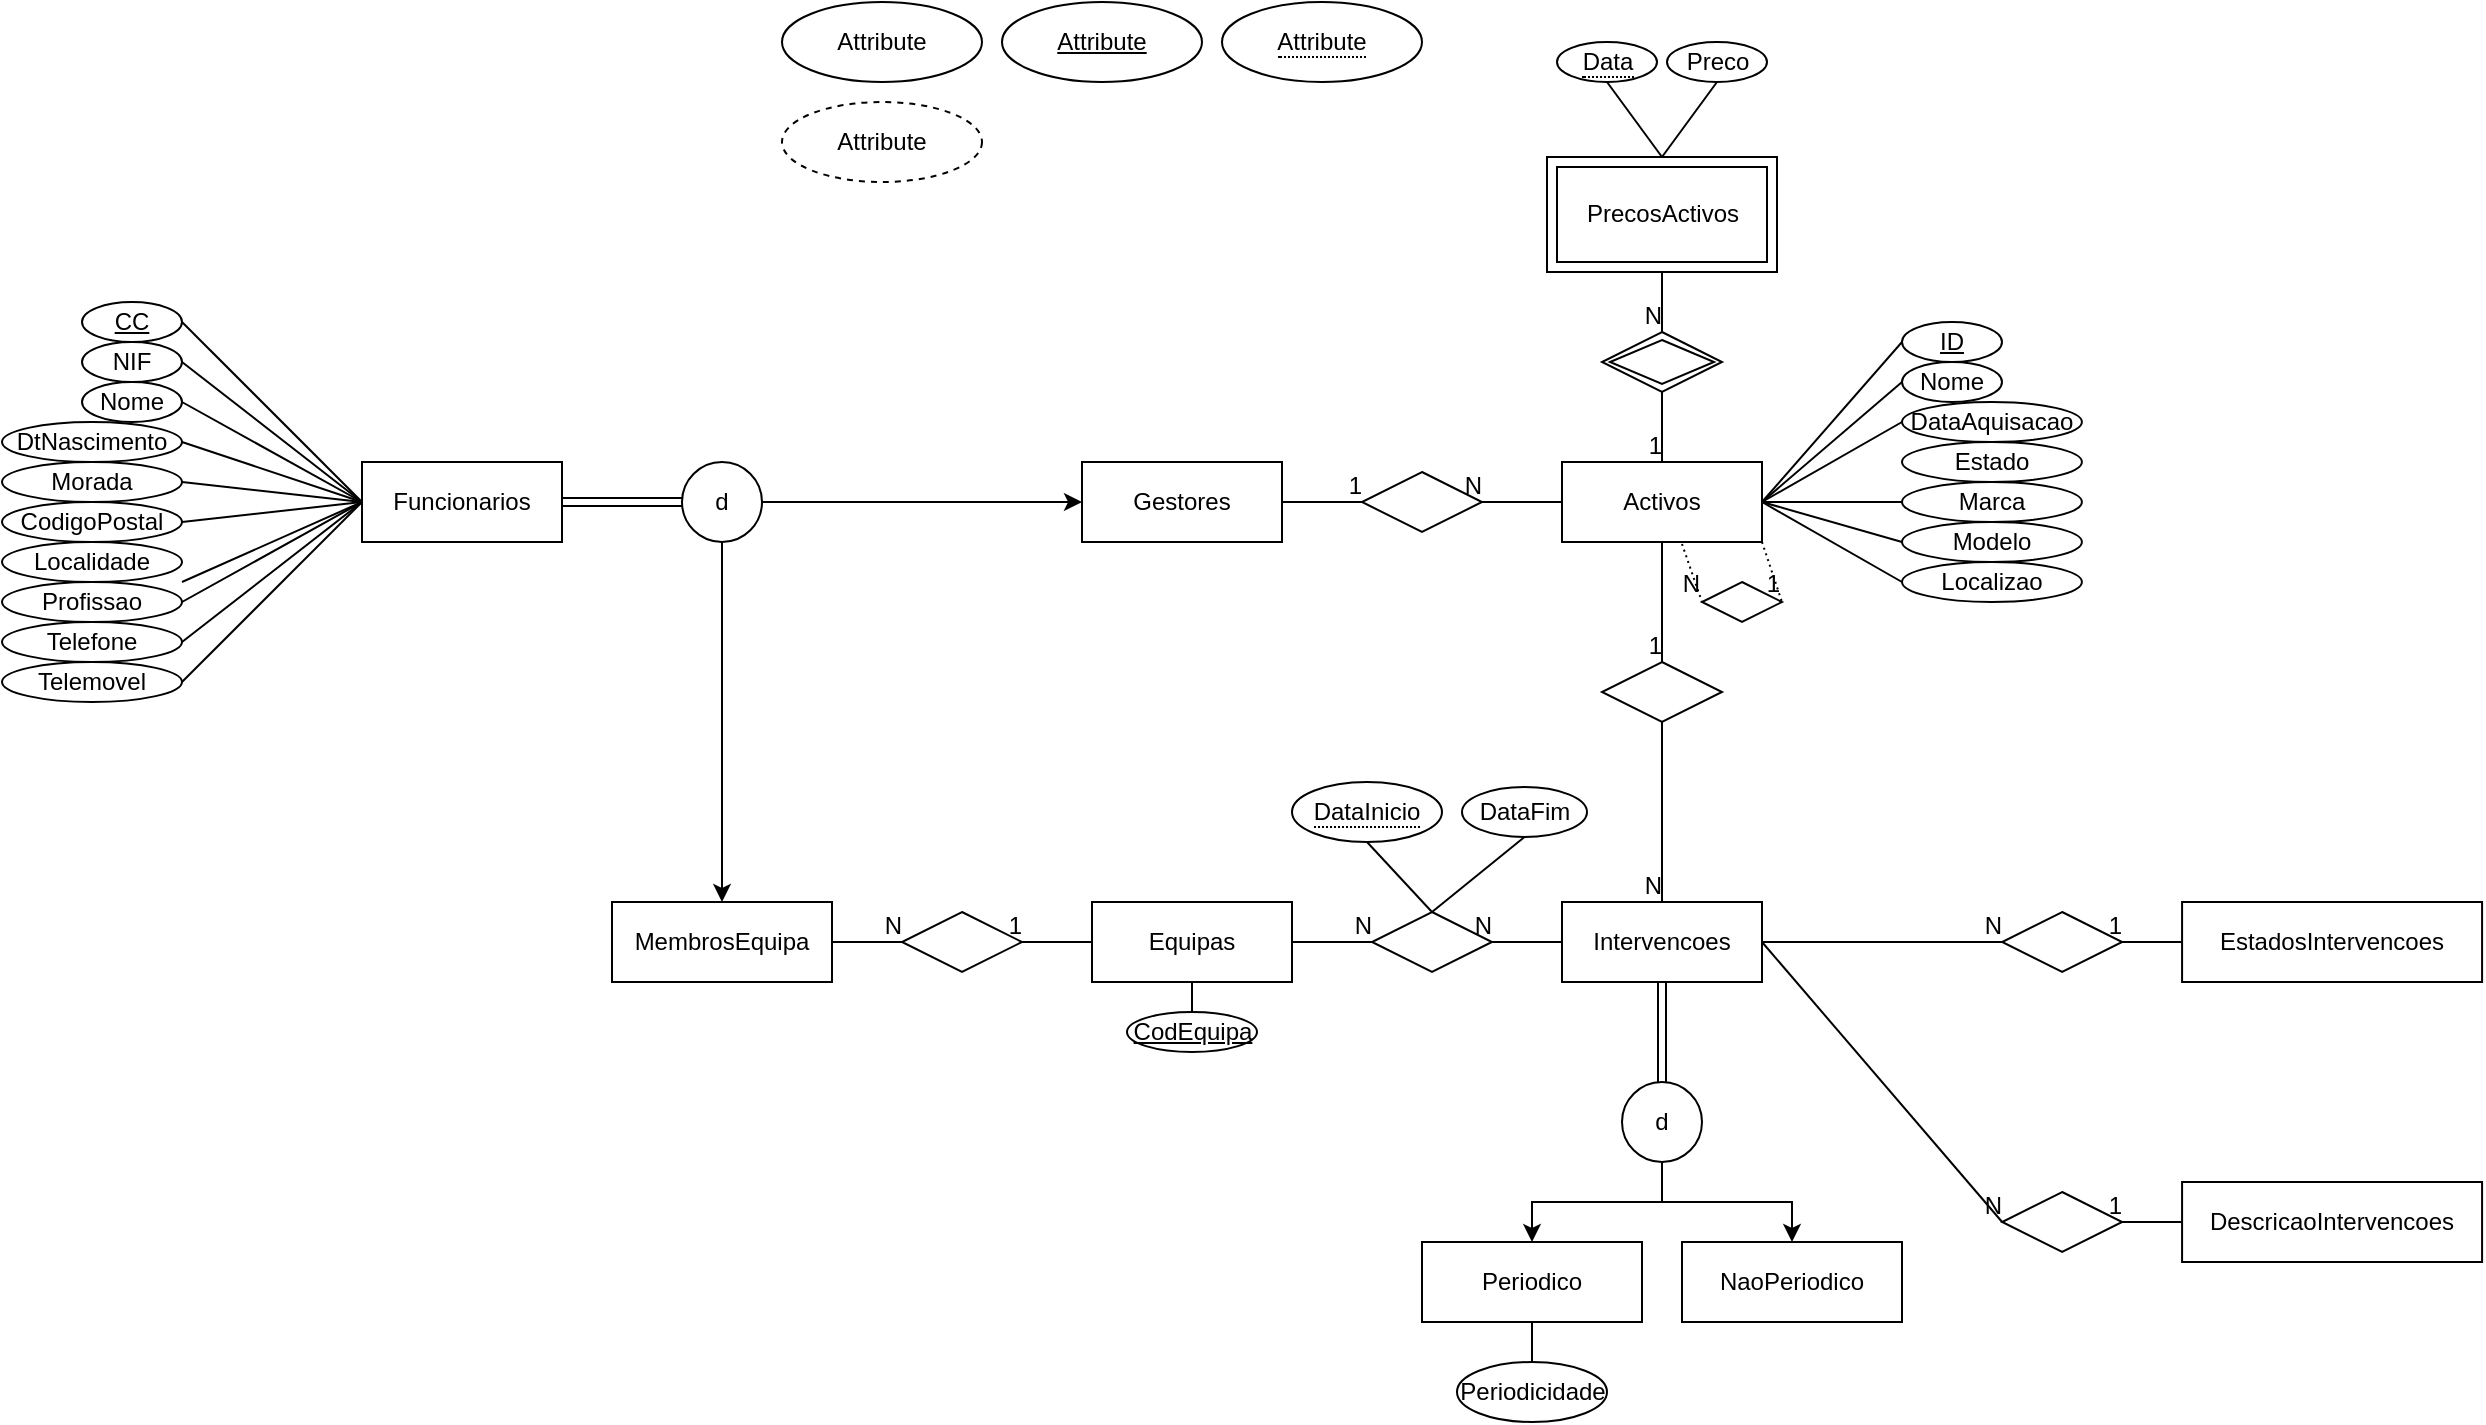 <mxfile version="14.8.0" type="device"><diagram id="-QuaU2I3eOpg4E4MXZqt" name="Page-1"><mxGraphModel dx="2568" dy="935" grid="1" gridSize="10" guides="1" tooltips="1" connect="1" arrows="1" fold="1" page="1" pageScale="1" pageWidth="850" pageHeight="1100" math="0" shadow="0"><root><mxCell id="0"/><mxCell id="1" parent="0"/><mxCell id="3rqoDeQiqfZfBrHeeUxg-1" value="PrecosActivos" style="shape=ext;margin=3;double=1;whiteSpace=wrap;html=1;align=center;" vertex="1" parent="1"><mxGeometry x="482.5" y="107.5" width="115" height="57.5" as="geometry"/></mxCell><mxCell id="3rqoDeQiqfZfBrHeeUxg-9" value="" style="shape=rhombus;double=1;perimeter=rhombusPerimeter;whiteSpace=wrap;html=1;align=center;" vertex="1" parent="1"><mxGeometry x="510" y="195" width="60" height="30" as="geometry"/></mxCell><mxCell id="3rqoDeQiqfZfBrHeeUxg-12" value="" style="endArrow=none;html=1;rounded=0;entryX=0.5;entryY=0;entryDx=0;entryDy=0;exitX=0.5;exitY=1;exitDx=0;exitDy=0;" edge="1" parent="1" source="3rqoDeQiqfZfBrHeeUxg-1" target="3rqoDeQiqfZfBrHeeUxg-9"><mxGeometry relative="1" as="geometry"><mxPoint x="400" y="180" as="sourcePoint"/><mxPoint x="490" y="180" as="targetPoint"/></mxGeometry></mxCell><mxCell id="3rqoDeQiqfZfBrHeeUxg-13" value="N" style="resizable=0;html=1;align=right;verticalAlign=bottom;" connectable="0" vertex="1" parent="3rqoDeQiqfZfBrHeeUxg-12"><mxGeometry x="1" relative="1" as="geometry"/></mxCell><mxCell id="3rqoDeQiqfZfBrHeeUxg-14" value="Activos" style="whiteSpace=wrap;html=1;align=center;" vertex="1" parent="1"><mxGeometry x="490" y="260.0" width="100" height="40" as="geometry"/></mxCell><mxCell id="3rqoDeQiqfZfBrHeeUxg-19" value="" style="endArrow=none;html=1;rounded=0;exitX=0.5;exitY=1;exitDx=0;exitDy=0;entryX=0.5;entryY=0;entryDx=0;entryDy=0;" edge="1" parent="1" source="3rqoDeQiqfZfBrHeeUxg-9" target="3rqoDeQiqfZfBrHeeUxg-14"><mxGeometry relative="1" as="geometry"><mxPoint x="830" y="180" as="sourcePoint"/><mxPoint x="580" y="220" as="targetPoint"/></mxGeometry></mxCell><mxCell id="3rqoDeQiqfZfBrHeeUxg-20" value="1" style="resizable=0;html=1;align=right;verticalAlign=bottom;" connectable="0" vertex="1" parent="3rqoDeQiqfZfBrHeeUxg-19"><mxGeometry x="1" relative="1" as="geometry"/></mxCell><mxCell id="3rqoDeQiqfZfBrHeeUxg-23" value="" style="endArrow=none;html=1;rounded=0;dashed=1;dashPattern=1 2;exitX=1;exitY=1;exitDx=0;exitDy=0;entryX=1;entryY=0.5;entryDx=0;entryDy=0;" edge="1" parent="1" source="3rqoDeQiqfZfBrHeeUxg-14" target="3rqoDeQiqfZfBrHeeUxg-29"><mxGeometry relative="1" as="geometry"><mxPoint x="260" y="30" as="sourcePoint"/><mxPoint x="265" y="40" as="targetPoint"/><Array as="points"/></mxGeometry></mxCell><mxCell id="3rqoDeQiqfZfBrHeeUxg-24" value="1" style="resizable=0;html=1;align=right;verticalAlign=bottom;" connectable="0" vertex="1" parent="3rqoDeQiqfZfBrHeeUxg-23"><mxGeometry x="1" relative="1" as="geometry"/></mxCell><mxCell id="3rqoDeQiqfZfBrHeeUxg-27" value="" style="endArrow=none;html=1;rounded=0;dashed=1;dashPattern=1 2;entryX=0;entryY=0.5;entryDx=0;entryDy=0;" edge="1" parent="1" target="3rqoDeQiqfZfBrHeeUxg-29"><mxGeometry relative="1" as="geometry"><mxPoint x="550" y="301" as="sourcePoint"/><mxPoint x="215" y="40" as="targetPoint"/><Array as="points"/></mxGeometry></mxCell><mxCell id="3rqoDeQiqfZfBrHeeUxg-28" value="N" style="resizable=0;html=1;align=right;verticalAlign=bottom;" connectable="0" vertex="1" parent="3rqoDeQiqfZfBrHeeUxg-27"><mxGeometry x="1" relative="1" as="geometry"/></mxCell><mxCell id="3rqoDeQiqfZfBrHeeUxg-29" value="" style="shape=rhombus;perimeter=rhombusPerimeter;whiteSpace=wrap;html=1;align=center;" vertex="1" parent="1"><mxGeometry x="560" y="320" width="40" height="20" as="geometry"/></mxCell><mxCell id="3rqoDeQiqfZfBrHeeUxg-35" value="Intervencoes" style="whiteSpace=wrap;html=1;align=center;" vertex="1" parent="1"><mxGeometry x="490" y="480" width="100" height="40" as="geometry"/></mxCell><mxCell id="3rqoDeQiqfZfBrHeeUxg-36" value="Funcionarios" style="whiteSpace=wrap;html=1;align=center;" vertex="1" parent="1"><mxGeometry x="-110" y="260" width="100" height="40" as="geometry"/></mxCell><mxCell id="3rqoDeQiqfZfBrHeeUxg-37" value="Gestores" style="whiteSpace=wrap;html=1;align=center;" vertex="1" parent="1"><mxGeometry x="250" y="260" width="100" height="40" as="geometry"/></mxCell><mxCell id="3rqoDeQiqfZfBrHeeUxg-38" value="MembrosEquipa" style="whiteSpace=wrap;html=1;align=center;" vertex="1" parent="1"><mxGeometry x="15" y="480.0" width="110" height="40" as="geometry"/></mxCell><mxCell id="3rqoDeQiqfZfBrHeeUxg-40" value="Equipas" style="whiteSpace=wrap;html=1;align=center;" vertex="1" parent="1"><mxGeometry x="255" y="480.0" width="100" height="40" as="geometry"/></mxCell><mxCell id="3rqoDeQiqfZfBrHeeUxg-41" value="EstadosIntervencoes" style="whiteSpace=wrap;html=1;align=center;" vertex="1" parent="1"><mxGeometry x="800.04" y="480.0" width="150" height="40" as="geometry"/></mxCell><mxCell id="3rqoDeQiqfZfBrHeeUxg-42" value="DescricaoIntervencoes" style="whiteSpace=wrap;html=1;align=center;" vertex="1" parent="1"><mxGeometry x="800.04" y="620.0" width="150" height="40" as="geometry"/></mxCell><mxCell id="3rqoDeQiqfZfBrHeeUxg-45" value="" style="shape=rhombus;perimeter=rhombusPerimeter;whiteSpace=wrap;html=1;align=center;" vertex="1" parent="1"><mxGeometry x="390" y="265.0" width="60" height="30" as="geometry"/></mxCell><mxCell id="3rqoDeQiqfZfBrHeeUxg-48" value="" style="shape=rhombus;perimeter=rhombusPerimeter;whiteSpace=wrap;html=1;align=center;" vertex="1" parent="1"><mxGeometry x="510" y="360" width="60" height="30" as="geometry"/></mxCell><mxCell id="3rqoDeQiqfZfBrHeeUxg-52" value="" style="endArrow=none;html=1;rounded=0;entryX=0.5;entryY=0;entryDx=0;entryDy=0;exitX=0.5;exitY=1;exitDx=0;exitDy=0;" edge="1" parent="1" source="3rqoDeQiqfZfBrHeeUxg-48" target="3rqoDeQiqfZfBrHeeUxg-35"><mxGeometry relative="1" as="geometry"><mxPoint x="315" y="200.16" as="sourcePoint"/><mxPoint x="475" y="200.16" as="targetPoint"/></mxGeometry></mxCell><mxCell id="3rqoDeQiqfZfBrHeeUxg-53" value="N" style="resizable=0;html=1;align=right;verticalAlign=bottom;" connectable="0" vertex="1" parent="3rqoDeQiqfZfBrHeeUxg-52"><mxGeometry x="1" relative="1" as="geometry"/></mxCell><mxCell id="3rqoDeQiqfZfBrHeeUxg-56" value="" style="endArrow=none;html=1;rounded=0;entryX=1;entryY=0.5;entryDx=0;entryDy=0;exitX=0;exitY=0.5;exitDx=0;exitDy=0;" edge="1" parent="1" source="3rqoDeQiqfZfBrHeeUxg-14" target="3rqoDeQiqfZfBrHeeUxg-45"><mxGeometry relative="1" as="geometry"><mxPoint x="450" y="330" as="sourcePoint"/><mxPoint x="220" y="180" as="targetPoint"/></mxGeometry></mxCell><mxCell id="3rqoDeQiqfZfBrHeeUxg-57" value="N" style="resizable=0;html=1;align=right;verticalAlign=bottom;" connectable="0" vertex="1" parent="3rqoDeQiqfZfBrHeeUxg-56"><mxGeometry x="1" relative="1" as="geometry"/></mxCell><mxCell id="3rqoDeQiqfZfBrHeeUxg-58" value="" style="endArrow=none;html=1;rounded=0;exitX=1;exitY=0.5;exitDx=0;exitDy=0;entryX=0;entryY=0.5;entryDx=0;entryDy=0;" edge="1" parent="1" source="3rqoDeQiqfZfBrHeeUxg-37" target="3rqoDeQiqfZfBrHeeUxg-45"><mxGeometry relative="1" as="geometry"><mxPoint x="270" y="204.8" as="sourcePoint"/><mxPoint x="440" y="340" as="targetPoint"/></mxGeometry></mxCell><mxCell id="3rqoDeQiqfZfBrHeeUxg-59" value="1" style="resizable=0;html=1;align=right;verticalAlign=bottom;" connectable="0" vertex="1" parent="3rqoDeQiqfZfBrHeeUxg-58"><mxGeometry x="1" relative="1" as="geometry"/></mxCell><mxCell id="3rqoDeQiqfZfBrHeeUxg-60" value="" style="endArrow=none;html=1;rounded=0;exitX=0.5;exitY=1;exitDx=0;exitDy=0;entryX=0.5;entryY=0;entryDx=0;entryDy=0;" edge="1" parent="1" source="3rqoDeQiqfZfBrHeeUxg-14" target="3rqoDeQiqfZfBrHeeUxg-48"><mxGeometry relative="1" as="geometry"><mxPoint x="270" y="150" as="sourcePoint"/><mxPoint x="190" y="200" as="targetPoint"/></mxGeometry></mxCell><mxCell id="3rqoDeQiqfZfBrHeeUxg-61" value="1" style="resizable=0;html=1;align=right;verticalAlign=bottom;" connectable="0" vertex="1" parent="3rqoDeQiqfZfBrHeeUxg-60"><mxGeometry x="1" relative="1" as="geometry"/></mxCell><mxCell id="3rqoDeQiqfZfBrHeeUxg-70" style="edgeStyle=orthogonalEdgeStyle;rounded=0;orthogonalLoop=1;jettySize=auto;html=1;entryX=0.5;entryY=0;entryDx=0;entryDy=0;" edge="1" parent="1" source="3rqoDeQiqfZfBrHeeUxg-65" target="3rqoDeQiqfZfBrHeeUxg-38"><mxGeometry relative="1" as="geometry"/></mxCell><mxCell id="3rqoDeQiqfZfBrHeeUxg-71" style="edgeStyle=orthogonalEdgeStyle;rounded=0;orthogonalLoop=1;jettySize=auto;html=1;entryX=0;entryY=0.5;entryDx=0;entryDy=0;" edge="1" parent="1" source="3rqoDeQiqfZfBrHeeUxg-65" target="3rqoDeQiqfZfBrHeeUxg-37"><mxGeometry relative="1" as="geometry"/></mxCell><mxCell id="3rqoDeQiqfZfBrHeeUxg-65" value="d" style="ellipse;whiteSpace=wrap;html=1;aspect=fixed;" vertex="1" parent="1"><mxGeometry x="50" y="260" width="40" height="40" as="geometry"/></mxCell><mxCell id="3rqoDeQiqfZfBrHeeUxg-68" value="" style="shape=link;html=1;rounded=0;entryX=0;entryY=0.5;entryDx=0;entryDy=0;exitX=1;exitY=0.5;exitDx=0;exitDy=0;" edge="1" parent="1" source="3rqoDeQiqfZfBrHeeUxg-36" target="3rqoDeQiqfZfBrHeeUxg-65"><mxGeometry relative="1" as="geometry"><mxPoint x="50" y="280" as="sourcePoint"/><mxPoint x="40" y="280" as="targetPoint"/></mxGeometry></mxCell><mxCell id="3rqoDeQiqfZfBrHeeUxg-72" value="" style="shape=rhombus;perimeter=rhombusPerimeter;whiteSpace=wrap;html=1;align=center;" vertex="1" parent="1"><mxGeometry x="160" y="485.0" width="60" height="30" as="geometry"/></mxCell><mxCell id="3rqoDeQiqfZfBrHeeUxg-73" value="" style="endArrow=none;html=1;rounded=0;entryX=0;entryY=0.5;entryDx=0;entryDy=0;exitX=1;exitY=0.5;exitDx=0;exitDy=0;" edge="1" parent="1" source="3rqoDeQiqfZfBrHeeUxg-38" target="3rqoDeQiqfZfBrHeeUxg-72"><mxGeometry relative="1" as="geometry"><mxPoint x="210" y="230.0" as="sourcePoint"/><mxPoint x="255" y="230.0" as="targetPoint"/></mxGeometry></mxCell><mxCell id="3rqoDeQiqfZfBrHeeUxg-74" value="N" style="resizable=0;html=1;align=right;verticalAlign=bottom;" connectable="0" vertex="1" parent="3rqoDeQiqfZfBrHeeUxg-73"><mxGeometry x="1" relative="1" as="geometry"/></mxCell><mxCell id="3rqoDeQiqfZfBrHeeUxg-75" value="" style="endArrow=none;html=1;rounded=0;exitX=0;exitY=0.5;exitDx=0;exitDy=0;entryX=1;entryY=0.5;entryDx=0;entryDy=0;" edge="1" parent="1" source="3rqoDeQiqfZfBrHeeUxg-40" target="3rqoDeQiqfZfBrHeeUxg-72"><mxGeometry relative="1" as="geometry"><mxPoint x="345" y="230.0" as="sourcePoint"/><mxPoint x="315" y="230.0" as="targetPoint"/></mxGeometry></mxCell><mxCell id="3rqoDeQiqfZfBrHeeUxg-76" value="1" style="resizable=0;html=1;align=right;verticalAlign=bottom;" connectable="0" vertex="1" parent="3rqoDeQiqfZfBrHeeUxg-75"><mxGeometry x="1" relative="1" as="geometry"/></mxCell><mxCell id="3rqoDeQiqfZfBrHeeUxg-77" value="" style="shape=rhombus;perimeter=rhombusPerimeter;whiteSpace=wrap;html=1;align=center;" vertex="1" parent="1"><mxGeometry x="710.08" y="485.0" width="60" height="30" as="geometry"/></mxCell><mxCell id="3rqoDeQiqfZfBrHeeUxg-78" value="" style="endArrow=none;html=1;rounded=0;exitX=0;exitY=0.5;exitDx=0;exitDy=0;entryX=1;entryY=0.5;entryDx=0;entryDy=0;" edge="1" parent="1" source="3rqoDeQiqfZfBrHeeUxg-41" target="3rqoDeQiqfZfBrHeeUxg-77"><mxGeometry relative="1" as="geometry"><mxPoint x="490.08" y="480.0" as="sourcePoint"/><mxPoint x="590.08" y="530.0" as="targetPoint"/></mxGeometry></mxCell><mxCell id="3rqoDeQiqfZfBrHeeUxg-79" value="1" style="resizable=0;html=1;align=right;verticalAlign=bottom;" connectable="0" vertex="1" parent="3rqoDeQiqfZfBrHeeUxg-78"><mxGeometry x="1" relative="1" as="geometry"/></mxCell><mxCell id="3rqoDeQiqfZfBrHeeUxg-83" value="" style="shape=rhombus;perimeter=rhombusPerimeter;whiteSpace=wrap;html=1;align=center;" vertex="1" parent="1"><mxGeometry x="710.08" y="625.0" width="60" height="30" as="geometry"/></mxCell><mxCell id="3rqoDeQiqfZfBrHeeUxg-84" value="" style="endArrow=none;html=1;rounded=0;entryX=0;entryY=0.5;entryDx=0;entryDy=0;exitX=1;exitY=0.5;exitDx=0;exitDy=0;" edge="1" parent="1" source="3rqoDeQiqfZfBrHeeUxg-35" target="3rqoDeQiqfZfBrHeeUxg-77"><mxGeometry relative="1" as="geometry"><mxPoint x="510" y="285" as="sourcePoint"/><mxPoint x="510" y="325.0" as="targetPoint"/></mxGeometry></mxCell><mxCell id="3rqoDeQiqfZfBrHeeUxg-85" value="N" style="resizable=0;html=1;align=right;verticalAlign=bottom;" connectable="0" vertex="1" parent="3rqoDeQiqfZfBrHeeUxg-84"><mxGeometry x="1" relative="1" as="geometry"/></mxCell><mxCell id="3rqoDeQiqfZfBrHeeUxg-86" value="" style="endArrow=none;html=1;rounded=0;entryX=0;entryY=0.5;entryDx=0;entryDy=0;exitX=1;exitY=0.5;exitDx=0;exitDy=0;" edge="1" parent="1" source="3rqoDeQiqfZfBrHeeUxg-35" target="3rqoDeQiqfZfBrHeeUxg-83"><mxGeometry relative="1" as="geometry"><mxPoint x="560" y="345.0" as="sourcePoint"/><mxPoint x="650" y="235.0" as="targetPoint"/></mxGeometry></mxCell><mxCell id="3rqoDeQiqfZfBrHeeUxg-87" value="N" style="resizable=0;html=1;align=right;verticalAlign=bottom;" connectable="0" vertex="1" parent="3rqoDeQiqfZfBrHeeUxg-86"><mxGeometry x="1" relative="1" as="geometry"/></mxCell><mxCell id="3rqoDeQiqfZfBrHeeUxg-88" value="" style="endArrow=none;html=1;rounded=0;exitX=0;exitY=0.5;exitDx=0;exitDy=0;entryX=1;entryY=0.5;entryDx=0;entryDy=0;" edge="1" parent="1" source="3rqoDeQiqfZfBrHeeUxg-42" target="3rqoDeQiqfZfBrHeeUxg-83"><mxGeometry relative="1" as="geometry"><mxPoint x="850.08" y="510.0" as="sourcePoint"/><mxPoint x="790.08" y="510.0" as="targetPoint"/></mxGeometry></mxCell><mxCell id="3rqoDeQiqfZfBrHeeUxg-89" value="1" style="resizable=0;html=1;align=right;verticalAlign=bottom;" connectable="0" vertex="1" parent="3rqoDeQiqfZfBrHeeUxg-88"><mxGeometry x="1" relative="1" as="geometry"/></mxCell><mxCell id="3rqoDeQiqfZfBrHeeUxg-92" value="" style="shape=rhombus;perimeter=rhombusPerimeter;whiteSpace=wrap;html=1;align=center;" vertex="1" parent="1"><mxGeometry x="395" y="485" width="60" height="30" as="geometry"/></mxCell><mxCell id="3rqoDeQiqfZfBrHeeUxg-93" value="" style="endArrow=none;html=1;rounded=0;entryX=1;entryY=0.5;entryDx=0;entryDy=0;exitX=0;exitY=0.5;exitDx=0;exitDy=0;" edge="1" parent="1" target="3rqoDeQiqfZfBrHeeUxg-92" source="3rqoDeQiqfZfBrHeeUxg-35"><mxGeometry relative="1" as="geometry"><mxPoint x="480" y="500" as="sourcePoint"/><mxPoint x="225" y="400" as="targetPoint"/></mxGeometry></mxCell><mxCell id="3rqoDeQiqfZfBrHeeUxg-94" value="N" style="resizable=0;html=1;align=right;verticalAlign=bottom;" connectable="0" vertex="1" parent="3rqoDeQiqfZfBrHeeUxg-93"><mxGeometry x="1" relative="1" as="geometry"/></mxCell><mxCell id="3rqoDeQiqfZfBrHeeUxg-96" value="" style="endArrow=none;html=1;rounded=0;entryX=0;entryY=0.5;entryDx=0;entryDy=0;exitX=1;exitY=0.5;exitDx=0;exitDy=0;" edge="1" parent="1" source="3rqoDeQiqfZfBrHeeUxg-40" target="3rqoDeQiqfZfBrHeeUxg-92"><mxGeometry relative="1" as="geometry"><mxPoint x="505" y="510.0" as="sourcePoint"/><mxPoint x="465" y="510.0" as="targetPoint"/></mxGeometry></mxCell><mxCell id="3rqoDeQiqfZfBrHeeUxg-97" value="N" style="resizable=0;html=1;align=right;verticalAlign=bottom;" connectable="0" vertex="1" parent="3rqoDeQiqfZfBrHeeUxg-96"><mxGeometry x="1" relative="1" as="geometry"/></mxCell><mxCell id="3rqoDeQiqfZfBrHeeUxg-102" style="edgeStyle=orthogonalEdgeStyle;rounded=0;orthogonalLoop=1;jettySize=auto;html=1;" edge="1" parent="1" source="3rqoDeQiqfZfBrHeeUxg-98" target="3rqoDeQiqfZfBrHeeUxg-100"><mxGeometry relative="1" as="geometry"/></mxCell><mxCell id="3rqoDeQiqfZfBrHeeUxg-103" style="edgeStyle=orthogonalEdgeStyle;rounded=0;orthogonalLoop=1;jettySize=auto;html=1;entryX=0.5;entryY=0;entryDx=0;entryDy=0;" edge="1" parent="1" source="3rqoDeQiqfZfBrHeeUxg-98" target="3rqoDeQiqfZfBrHeeUxg-101"><mxGeometry relative="1" as="geometry"/></mxCell><mxCell id="3rqoDeQiqfZfBrHeeUxg-98" value="d" style="ellipse;whiteSpace=wrap;html=1;aspect=fixed;" vertex="1" parent="1"><mxGeometry x="520" y="570" width="40" height="40" as="geometry"/></mxCell><mxCell id="3rqoDeQiqfZfBrHeeUxg-99" value="" style="shape=link;html=1;rounded=0;entryX=0.5;entryY=0;entryDx=0;entryDy=0;exitX=0.5;exitY=1;exitDx=0;exitDy=0;" edge="1" parent="1" source="3rqoDeQiqfZfBrHeeUxg-35" target="3rqoDeQiqfZfBrHeeUxg-98"><mxGeometry relative="1" as="geometry"><mxPoint x="600" y="569.31" as="sourcePoint"/><mxPoint x="660" y="569.31" as="targetPoint"/></mxGeometry></mxCell><mxCell id="3rqoDeQiqfZfBrHeeUxg-100" value="Periodico" style="whiteSpace=wrap;html=1;align=center;" vertex="1" parent="1"><mxGeometry x="420" y="650" width="110" height="40" as="geometry"/></mxCell><mxCell id="3rqoDeQiqfZfBrHeeUxg-101" value="NaoPeriodico" style="whiteSpace=wrap;html=1;align=center;" vertex="1" parent="1"><mxGeometry x="550" y="650" width="110" height="40" as="geometry"/></mxCell><mxCell id="3rqoDeQiqfZfBrHeeUxg-104" value="Attribute" style="ellipse;whiteSpace=wrap;html=1;align=center;" vertex="1" parent="1"><mxGeometry x="100" y="30" width="100" height="40" as="geometry"/></mxCell><mxCell id="3rqoDeQiqfZfBrHeeUxg-105" value="Attribute" style="ellipse;whiteSpace=wrap;html=1;align=center;fontStyle=4;" vertex="1" parent="1"><mxGeometry x="210" y="30" width="100" height="40" as="geometry"/></mxCell><mxCell id="3rqoDeQiqfZfBrHeeUxg-106" value="&lt;span style=&quot;border-bottom: 1px dotted&quot;&gt;Attribute&lt;/span&gt;" style="ellipse;whiteSpace=wrap;html=1;align=center;" vertex="1" parent="1"><mxGeometry x="320" y="30" width="100" height="40" as="geometry"/></mxCell><mxCell id="3rqoDeQiqfZfBrHeeUxg-107" value="Attribute" style="ellipse;whiteSpace=wrap;html=1;align=center;dashed=1;" vertex="1" parent="1"><mxGeometry x="100" y="80" width="100" height="40" as="geometry"/></mxCell><mxCell id="3rqoDeQiqfZfBrHeeUxg-110" value="Preco" style="ellipse;whiteSpace=wrap;html=1;align=center;" vertex="1" parent="1"><mxGeometry x="542.5" y="50" width="50" height="20" as="geometry"/></mxCell><mxCell id="3rqoDeQiqfZfBrHeeUxg-111" value="&lt;span style=&quot;border-bottom: 1px dotted&quot;&gt;Data&lt;br&gt;&lt;/span&gt;" style="ellipse;whiteSpace=wrap;html=1;align=center;" vertex="1" parent="1"><mxGeometry x="487.5" y="50" width="50" height="20" as="geometry"/></mxCell><mxCell id="3rqoDeQiqfZfBrHeeUxg-116" value="" style="endArrow=none;html=1;rounded=0;exitX=0.5;exitY=1;exitDx=0;exitDy=0;entryX=0.5;entryY=0;entryDx=0;entryDy=0;" edge="1" parent="1" source="3rqoDeQiqfZfBrHeeUxg-111" target="3rqoDeQiqfZfBrHeeUxg-1"><mxGeometry relative="1" as="geometry"><mxPoint x="430" y="140" as="sourcePoint"/><mxPoint x="590" y="140" as="targetPoint"/></mxGeometry></mxCell><mxCell id="3rqoDeQiqfZfBrHeeUxg-117" value="" style="endArrow=none;html=1;rounded=0;exitX=0.5;exitY=1;exitDx=0;exitDy=0;entryX=0.5;entryY=0;entryDx=0;entryDy=0;" edge="1" parent="1" source="3rqoDeQiqfZfBrHeeUxg-110" target="3rqoDeQiqfZfBrHeeUxg-1"><mxGeometry relative="1" as="geometry"><mxPoint x="522.5" y="80" as="sourcePoint"/><mxPoint x="550" y="117.5" as="targetPoint"/></mxGeometry></mxCell><mxCell id="3rqoDeQiqfZfBrHeeUxg-118" value="ID" style="ellipse;whiteSpace=wrap;html=1;align=center;fontStyle=4;" vertex="1" parent="1"><mxGeometry x="660" y="190" width="50" height="20" as="geometry"/></mxCell><mxCell id="3rqoDeQiqfZfBrHeeUxg-119" value="Nome" style="ellipse;whiteSpace=wrap;html=1;align=center;" vertex="1" parent="1"><mxGeometry x="660" y="210" width="50" height="20" as="geometry"/></mxCell><mxCell id="3rqoDeQiqfZfBrHeeUxg-120" value="CC" style="ellipse;whiteSpace=wrap;html=1;align=center;fontStyle=4;" vertex="1" parent="1"><mxGeometry x="-250" y="180" width="50" height="20" as="geometry"/></mxCell><mxCell id="3rqoDeQiqfZfBrHeeUxg-123" value="CodEquipa" style="ellipse;whiteSpace=wrap;html=1;align=center;fontStyle=4;" vertex="1" parent="1"><mxGeometry x="272.5" y="535" width="65" height="20" as="geometry"/></mxCell><mxCell id="3rqoDeQiqfZfBrHeeUxg-124" value="&lt;span style=&quot;border-bottom: 1px dotted&quot;&gt;DataInicio&lt;/span&gt;" style="ellipse;whiteSpace=wrap;html=1;align=center;" vertex="1" parent="1"><mxGeometry x="355" y="420" width="75" height="30" as="geometry"/></mxCell><mxCell id="3rqoDeQiqfZfBrHeeUxg-125" value="DataFim" style="ellipse;whiteSpace=wrap;html=1;align=center;" vertex="1" parent="1"><mxGeometry x="440" y="422.5" width="62.5" height="25" as="geometry"/></mxCell><mxCell id="3rqoDeQiqfZfBrHeeUxg-129" value="" style="endArrow=none;html=1;rounded=0;exitX=0.5;exitY=1;exitDx=0;exitDy=0;entryX=0.5;entryY=0;entryDx=0;entryDy=0;" edge="1" parent="1" source="3rqoDeQiqfZfBrHeeUxg-40" target="3rqoDeQiqfZfBrHeeUxg-123"><mxGeometry relative="1" as="geometry"><mxPoint x="577.5" y="80.0" as="sourcePoint"/><mxPoint x="550" y="117.5" as="targetPoint"/></mxGeometry></mxCell><mxCell id="3rqoDeQiqfZfBrHeeUxg-130" value="" style="endArrow=none;html=1;rounded=0;exitX=0.5;exitY=1;exitDx=0;exitDy=0;entryX=0.5;entryY=0;entryDx=0;entryDy=0;" edge="1" parent="1" source="3rqoDeQiqfZfBrHeeUxg-124" target="3rqoDeQiqfZfBrHeeUxg-92"><mxGeometry relative="1" as="geometry"><mxPoint x="315" y="530" as="sourcePoint"/><mxPoint x="315" y="545" as="targetPoint"/></mxGeometry></mxCell><mxCell id="3rqoDeQiqfZfBrHeeUxg-131" value="" style="endArrow=none;html=1;rounded=0;exitX=0.5;exitY=1;exitDx=0;exitDy=0;entryX=0.5;entryY=0;entryDx=0;entryDy=0;" edge="1" parent="1" source="3rqoDeQiqfZfBrHeeUxg-125" target="3rqoDeQiqfZfBrHeeUxg-92"><mxGeometry relative="1" as="geometry"><mxPoint x="417.5" y="460" as="sourcePoint"/><mxPoint x="435" y="495" as="targetPoint"/></mxGeometry></mxCell><mxCell id="3rqoDeQiqfZfBrHeeUxg-132" value="Periodicidade" style="ellipse;whiteSpace=wrap;html=1;align=center;" vertex="1" parent="1"><mxGeometry x="437.5" y="710" width="75" height="30" as="geometry"/></mxCell><mxCell id="3rqoDeQiqfZfBrHeeUxg-133" value="" style="endArrow=none;html=1;rounded=0;exitX=0.5;exitY=1;exitDx=0;exitDy=0;entryX=0.5;entryY=0;entryDx=0;entryDy=0;" edge="1" parent="1" source="3rqoDeQiqfZfBrHeeUxg-100" target="3rqoDeQiqfZfBrHeeUxg-132"><mxGeometry relative="1" as="geometry"><mxPoint x="315" y="530" as="sourcePoint"/><mxPoint x="315" y="545" as="targetPoint"/></mxGeometry></mxCell><mxCell id="3rqoDeQiqfZfBrHeeUxg-134" value="" style="endArrow=none;html=1;rounded=0;exitX=1;exitY=0.5;exitDx=0;exitDy=0;entryX=0;entryY=0.5;entryDx=0;entryDy=0;" edge="1" parent="1" source="3rqoDeQiqfZfBrHeeUxg-120" target="3rqoDeQiqfZfBrHeeUxg-36"><mxGeometry relative="1" as="geometry"><mxPoint x="315" y="530" as="sourcePoint"/><mxPoint x="315" y="545" as="targetPoint"/></mxGeometry></mxCell><mxCell id="3rqoDeQiqfZfBrHeeUxg-136" value="" style="endArrow=none;html=1;rounded=0;exitX=0;exitY=0.5;exitDx=0;exitDy=0;entryX=1;entryY=0.5;entryDx=0;entryDy=0;" edge="1" parent="1" source="3rqoDeQiqfZfBrHeeUxg-118" target="3rqoDeQiqfZfBrHeeUxg-14"><mxGeometry relative="1" as="geometry"><mxPoint x="481.25" y="457.5" as="sourcePoint"/><mxPoint x="435" y="495" as="targetPoint"/></mxGeometry></mxCell><mxCell id="3rqoDeQiqfZfBrHeeUxg-137" value="" style="endArrow=none;html=1;rounded=0;exitX=0;exitY=0.5;exitDx=0;exitDy=0;entryX=1;entryY=0.5;entryDx=0;entryDy=0;" edge="1" parent="1" source="3rqoDeQiqfZfBrHeeUxg-119" target="3rqoDeQiqfZfBrHeeUxg-14"><mxGeometry relative="1" as="geometry"><mxPoint x="690.0" y="215" as="sourcePoint"/><mxPoint x="600" y="290" as="targetPoint"/></mxGeometry></mxCell><mxCell id="3rqoDeQiqfZfBrHeeUxg-138" value="DataAquisacao" style="ellipse;whiteSpace=wrap;html=1;align=center;" vertex="1" parent="1"><mxGeometry x="660" y="230" width="89.96" height="20" as="geometry"/></mxCell><mxCell id="3rqoDeQiqfZfBrHeeUxg-139" value="Estado" style="ellipse;whiteSpace=wrap;html=1;align=center;" vertex="1" parent="1"><mxGeometry x="660" y="250" width="89.96" height="20" as="geometry"/></mxCell><mxCell id="3rqoDeQiqfZfBrHeeUxg-140" value="Marca" style="ellipse;whiteSpace=wrap;html=1;align=center;" vertex="1" parent="1"><mxGeometry x="660" y="270" width="89.96" height="20" as="geometry"/></mxCell><mxCell id="3rqoDeQiqfZfBrHeeUxg-141" value="Modelo" style="ellipse;whiteSpace=wrap;html=1;align=center;" vertex="1" parent="1"><mxGeometry x="660" y="290" width="89.96" height="20" as="geometry"/></mxCell><mxCell id="3rqoDeQiqfZfBrHeeUxg-142" value="Localizao" style="ellipse;whiteSpace=wrap;html=1;align=center;" vertex="1" parent="1"><mxGeometry x="660" y="310" width="89.96" height="20" as="geometry"/></mxCell><mxCell id="3rqoDeQiqfZfBrHeeUxg-143" value="" style="endArrow=none;html=1;rounded=0;exitX=0;exitY=0.5;exitDx=0;exitDy=0;entryX=1;entryY=0.5;entryDx=0;entryDy=0;" edge="1" parent="1" source="3rqoDeQiqfZfBrHeeUxg-138" target="3rqoDeQiqfZfBrHeeUxg-14"><mxGeometry relative="1" as="geometry"><mxPoint x="650.04" y="225" as="sourcePoint"/><mxPoint x="600" y="290" as="targetPoint"/></mxGeometry></mxCell><mxCell id="3rqoDeQiqfZfBrHeeUxg-145" value="" style="endArrow=none;html=1;rounded=0;exitX=0;exitY=0.5;exitDx=0;exitDy=0;entryX=1;entryY=0.5;entryDx=0;entryDy=0;" edge="1" parent="1" source="3rqoDeQiqfZfBrHeeUxg-140" target="3rqoDeQiqfZfBrHeeUxg-14"><mxGeometry relative="1" as="geometry"><mxPoint x="650" y="260" as="sourcePoint"/><mxPoint x="600" y="290" as="targetPoint"/></mxGeometry></mxCell><mxCell id="3rqoDeQiqfZfBrHeeUxg-147" value="" style="endArrow=none;html=1;rounded=0;exitX=0;exitY=0.5;exitDx=0;exitDy=0;entryX=1;entryY=0.5;entryDx=0;entryDy=0;" edge="1" parent="1" source="3rqoDeQiqfZfBrHeeUxg-141" target="3rqoDeQiqfZfBrHeeUxg-14"><mxGeometry relative="1" as="geometry"><mxPoint x="650.04" y="280" as="sourcePoint"/><mxPoint x="600" y="290" as="targetPoint"/></mxGeometry></mxCell><mxCell id="3rqoDeQiqfZfBrHeeUxg-148" value="" style="endArrow=none;html=1;rounded=0;entryX=1;entryY=0.5;entryDx=0;entryDy=0;exitX=0;exitY=0.5;exitDx=0;exitDy=0;" edge="1" parent="1" source="3rqoDeQiqfZfBrHeeUxg-142" target="3rqoDeQiqfZfBrHeeUxg-14"><mxGeometry relative="1" as="geometry"><mxPoint x="640" y="310" as="sourcePoint"/><mxPoint x="600" y="290" as="targetPoint"/></mxGeometry></mxCell><mxCell id="3rqoDeQiqfZfBrHeeUxg-152" value="NIF" style="ellipse;whiteSpace=wrap;html=1;align=center;" vertex="1" parent="1"><mxGeometry x="-250" y="200" width="50" height="20" as="geometry"/></mxCell><mxCell id="3rqoDeQiqfZfBrHeeUxg-153" value="Nome" style="ellipse;whiteSpace=wrap;html=1;align=center;" vertex="1" parent="1"><mxGeometry x="-250" y="220" width="50" height="20" as="geometry"/></mxCell><mxCell id="3rqoDeQiqfZfBrHeeUxg-154" value="DtNascimento" style="ellipse;whiteSpace=wrap;html=1;align=center;" vertex="1" parent="1"><mxGeometry x="-290" y="240" width="90" height="20" as="geometry"/></mxCell><mxCell id="3rqoDeQiqfZfBrHeeUxg-155" value="Morada" style="ellipse;whiteSpace=wrap;html=1;align=center;" vertex="1" parent="1"><mxGeometry x="-290" y="260" width="90" height="20" as="geometry"/></mxCell><mxCell id="3rqoDeQiqfZfBrHeeUxg-156" value="CodigoPostal" style="ellipse;whiteSpace=wrap;html=1;align=center;" vertex="1" parent="1"><mxGeometry x="-290" y="280" width="90" height="20" as="geometry"/></mxCell><mxCell id="3rqoDeQiqfZfBrHeeUxg-157" value="Localidade" style="ellipse;whiteSpace=wrap;html=1;align=center;" vertex="1" parent="1"><mxGeometry x="-290" y="300" width="90" height="20" as="geometry"/></mxCell><mxCell id="3rqoDeQiqfZfBrHeeUxg-158" value="Profissao" style="ellipse;whiteSpace=wrap;html=1;align=center;" vertex="1" parent="1"><mxGeometry x="-290" y="320" width="90" height="20" as="geometry"/></mxCell><mxCell id="3rqoDeQiqfZfBrHeeUxg-159" value="Telefone" style="ellipse;whiteSpace=wrap;html=1;align=center;" vertex="1" parent="1"><mxGeometry x="-290" y="340" width="90" height="20" as="geometry"/></mxCell><mxCell id="3rqoDeQiqfZfBrHeeUxg-160" value="Telemovel" style="ellipse;whiteSpace=wrap;html=1;align=center;" vertex="1" parent="1"><mxGeometry x="-290" y="360" width="90" height="20" as="geometry"/></mxCell><mxCell id="3rqoDeQiqfZfBrHeeUxg-161" value="" style="endArrow=none;html=1;rounded=0;exitX=1;exitY=0.5;exitDx=0;exitDy=0;" edge="1" parent="1" source="3rqoDeQiqfZfBrHeeUxg-152"><mxGeometry relative="1" as="geometry"><mxPoint x="-190" y="210" as="sourcePoint"/><mxPoint x="-110" y="280" as="targetPoint"/></mxGeometry></mxCell><mxCell id="3rqoDeQiqfZfBrHeeUxg-162" value="" style="endArrow=none;html=1;rounded=0;exitX=1;exitY=0.5;exitDx=0;exitDy=0;entryX=0;entryY=0.5;entryDx=0;entryDy=0;" edge="1" parent="1" source="3rqoDeQiqfZfBrHeeUxg-153" target="3rqoDeQiqfZfBrHeeUxg-36"><mxGeometry relative="1" as="geometry"><mxPoint x="-190" y="230" as="sourcePoint"/><mxPoint x="-100" y="290" as="targetPoint"/></mxGeometry></mxCell><mxCell id="3rqoDeQiqfZfBrHeeUxg-163" value="" style="endArrow=none;html=1;rounded=0;exitX=1;exitY=0.5;exitDx=0;exitDy=0;" edge="1" parent="1" source="3rqoDeQiqfZfBrHeeUxg-154"><mxGeometry relative="1" as="geometry"><mxPoint x="-190" y="250" as="sourcePoint"/><mxPoint x="-110" y="280" as="targetPoint"/></mxGeometry></mxCell><mxCell id="3rqoDeQiqfZfBrHeeUxg-164" value="" style="endArrow=none;html=1;rounded=0;exitX=1;exitY=0.5;exitDx=0;exitDy=0;entryX=0;entryY=0.5;entryDx=0;entryDy=0;" edge="1" parent="1" source="3rqoDeQiqfZfBrHeeUxg-155" target="3rqoDeQiqfZfBrHeeUxg-36"><mxGeometry relative="1" as="geometry"><mxPoint x="-190" y="270" as="sourcePoint"/><mxPoint x="-100" y="290" as="targetPoint"/></mxGeometry></mxCell><mxCell id="3rqoDeQiqfZfBrHeeUxg-165" value="" style="endArrow=none;html=1;rounded=0;entryX=0;entryY=0.5;entryDx=0;entryDy=0;" edge="1" parent="1" target="3rqoDeQiqfZfBrHeeUxg-36"><mxGeometry relative="1" as="geometry"><mxPoint x="-200" y="320" as="sourcePoint"/><mxPoint x="-100" y="290" as="targetPoint"/></mxGeometry></mxCell><mxCell id="3rqoDeQiqfZfBrHeeUxg-167" value="" style="endArrow=none;html=1;rounded=0;entryX=0;entryY=0.5;entryDx=0;entryDy=0;exitX=1;exitY=0.5;exitDx=0;exitDy=0;" edge="1" parent="1" source="3rqoDeQiqfZfBrHeeUxg-156" target="3rqoDeQiqfZfBrHeeUxg-36"><mxGeometry relative="1" as="geometry"><mxPoint x="-190" y="330" as="sourcePoint"/><mxPoint x="-100" y="290" as="targetPoint"/></mxGeometry></mxCell><mxCell id="3rqoDeQiqfZfBrHeeUxg-168" value="" style="endArrow=none;html=1;rounded=0;entryX=0;entryY=0.5;entryDx=0;entryDy=0;exitX=1;exitY=0.5;exitDx=0;exitDy=0;" edge="1" parent="1" source="3rqoDeQiqfZfBrHeeUxg-158" target="3rqoDeQiqfZfBrHeeUxg-36"><mxGeometry relative="1" as="geometry"><mxPoint x="-190" y="310" as="sourcePoint"/><mxPoint x="-100" y="290" as="targetPoint"/></mxGeometry></mxCell><mxCell id="3rqoDeQiqfZfBrHeeUxg-169" value="" style="endArrow=none;html=1;rounded=0;entryX=0;entryY=0.5;entryDx=0;entryDy=0;exitX=1;exitY=0.5;exitDx=0;exitDy=0;" edge="1" parent="1" source="3rqoDeQiqfZfBrHeeUxg-159" target="3rqoDeQiqfZfBrHeeUxg-36"><mxGeometry relative="1" as="geometry"><mxPoint x="-190" y="350" as="sourcePoint"/><mxPoint x="-100" y="290" as="targetPoint"/></mxGeometry></mxCell><mxCell id="3rqoDeQiqfZfBrHeeUxg-170" value="" style="endArrow=none;html=1;rounded=0;entryX=0;entryY=0.5;entryDx=0;entryDy=0;exitX=1;exitY=0.5;exitDx=0;exitDy=0;" edge="1" parent="1" source="3rqoDeQiqfZfBrHeeUxg-160" target="3rqoDeQiqfZfBrHeeUxg-36"><mxGeometry relative="1" as="geometry"><mxPoint x="-190" y="370" as="sourcePoint"/><mxPoint x="-100" y="290" as="targetPoint"/></mxGeometry></mxCell></root></mxGraphModel></diagram></mxfile>